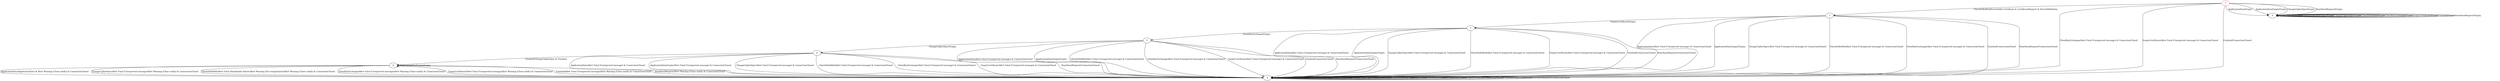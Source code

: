 digraph {
7 [color="red"]
0
1
2
3
4
5
6
7 -> 6 [label="ApplicationData/Empty"]
7 -> 6 [label="ApplicationDataEmpty/Empty"]
7 -> 6 [label="ChangeCipherSpec/Empty"]
7 -> 1 [label="ClientHelloRSA/ServerHello Certificate & CertificateRequest & ServerHelloDone"]
7 -> 5 [label="ClientKeyExchange/Alert Fatal (Unexpected message) & ConnectionClosed"]
7 -> 5 [label="EmptyCertificate/Alert Fatal (Unexpected message) & ConnectionClosed"]
7 -> 5 [label="Finished/ConnectionClosed"]
7 -> 6 [label="HeartbeatRequest/Empty"]
0 -> 5 [label="ApplicationData/Alert Fatal (Unexpected message) & ConnectionClosed"]
0 -> 5 [label="ApplicationDataEmpty/Alert Fatal (Unexpected message) & ConnectionClosed"]
0 -> 5 [label="ChangeCipherSpec/Alert Fatal (Unexpected message) & ConnectionClosed"]
0 -> 5 [label="ClientHelloRSA/Alert Fatal (Unexpected message) & ConnectionClosed"]
0 -> 5 [label="ClientKeyExchange/Alert Fatal (Unexpected message) & ConnectionClosed"]
0 -> 5 [label="EmptyCertificate/Alert Fatal (Unexpected message) & ConnectionClosed"]
0 -> 4 [label="Finished/ChangeCipherSpec & Finished"]
0 -> 5 [label="HeartbeatRequest/ConnectionClosed"]
1 -> 5 [label="ApplicationData/Alert Fatal (Unexpected message) & ConnectionClosed"]
1 -> 5 [label="ApplicationDataEmpty/Empty"]
1 -> 5 [label="ChangeCipherSpec/Alert Fatal (Unexpected message) & ConnectionClosed"]
1 -> 5 [label="ClientHelloRSA/Alert Fatal (Unexpected message) & ConnectionClosed"]
1 -> 5 [label="ClientKeyExchange/Alert Fatal (Unexpected message) & ConnectionClosed"]
1 -> 2 [label="EmptyCertificate/Empty"]
1 -> 5 [label="Finished/ConnectionClosed"]
1 -> 5 [label="HeartbeatRequest/ConnectionClosed"]
2 -> 5 [label="ApplicationData/Alert Fatal (Unexpected message) & ConnectionClosed"]
2 -> 5 [label="ApplicationDataEmpty/Empty"]
2 -> 5 [label="ChangeCipherSpec/Alert Fatal (Unexpected message) & ConnectionClosed"]
2 -> 5 [label="ClientHelloRSA/Alert Fatal (Unexpected message) & ConnectionClosed"]
2 -> 3 [label="ClientKeyExchange/Empty"]
2 -> 5 [label="EmptyCertificate/Alert Fatal (Unexpected message) & ConnectionClosed"]
2 -> 5 [label="Finished/ConnectionClosed"]
2 -> 5 [label="HeartbeatRequest/ConnectionClosed"]
3 -> 5 [label="ApplicationData/Alert Fatal (Unexpected message) & ConnectionClosed"]
3 -> 5 [label="ApplicationDataEmpty/Empty"]
3 -> 0 [label="ChangeCipherSpec/Empty"]
3 -> 5 [label="ClientHelloRSA/Alert Fatal (Unexpected message) & ConnectionClosed"]
3 -> 5 [label="ClientKeyExchange/Alert Fatal (Unexpected message) & ConnectionClosed"]
3 -> 5 [label="EmptyCertificate/Alert Fatal (Unexpected message) & ConnectionClosed"]
3 -> 5 [label="Finished/ConnectionClosed"]
3 -> 5 [label="HeartbeatRequest/ConnectionClosed"]
4 -> 5 [label="ApplicationData/ApplicationData & Alert Warning (Close notify) & ConnectionClosed"]
4 -> 4 [label="ApplicationDataEmpty/Empty"]
4 -> 5 [label="ChangeCipherSpec/Alert Fatal (Unexpected message)Alert Warning (Close notify) & ConnectionClosed"]
4 -> 5 [label="ClientHelloRSA/Alert Fatal (Handshake failure)Alert Warning (No renegotiation)Alert Warning (Close notify) & ConnectionClosed"]
4 -> 5 [label="ClientKeyExchange/Alert Fatal (Unexpected message)Alert Warning (Close notify) & ConnectionClosed"]
4 -> 5 [label="EmptyCertificate/Alert Fatal (Unexpected message)Alert Warning (Close notify) & ConnectionClosed"]
4 -> 5 [label="Finished/Alert Fatal (Unexpected message)Alert Warning (Close notify) & ConnectionClosed"]
4 -> 5 [label="HeartbeatRequest/Alert Warning (Close notify) & ConnectionClosed"]
5 -> 5 [label="ApplicationData/ConnectionClosed"]
5 -> 5 [label="ApplicationDataEmpty/ConnectionClosed"]
5 -> 5 [label="ChangeCipherSpec/ConnectionClosed"]
5 -> 5 [label="ClientHelloRSA/ConnectionClosed"]
5 -> 5 [label="ClientKeyExchange/ConnectionClosed"]
5 -> 5 [label="EmptyCertificate/ConnectionClosed"]
5 -> 5 [label="Finished/ConnectionClosed"]
5 -> 5 [label="HeartbeatRequest/ConnectionClosed"]
6 -> 6 [label="ApplicationData/Empty"]
6 -> 6 [label="ApplicationDataEmpty/Empty"]
6 -> 6 [label="ChangeCipherSpec/Empty"]
6 -> 6 [label="ClientHelloRSA/Empty"]
6 -> 6 [label="ClientKeyExchange/Empty"]
6 -> 6 [label="EmptyCertificate/Empty"]
6 -> 6 [label="Finished/Empty"]
6 -> 6 [label="HeartbeatRequest/Empty"]
}
